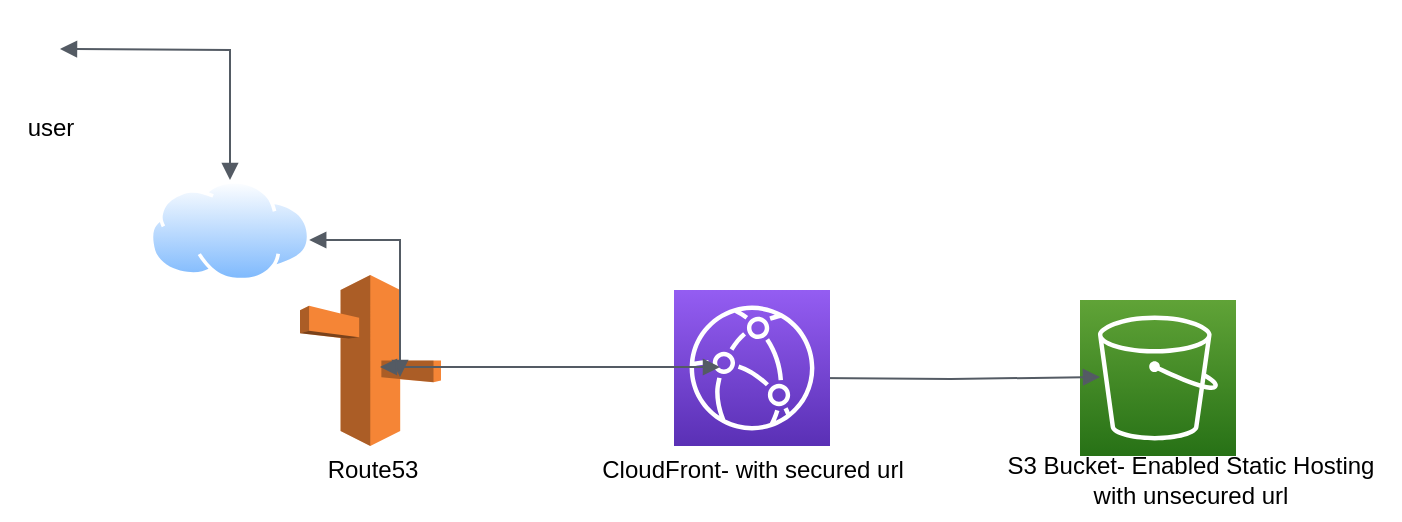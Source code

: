<mxfile version="21.6.9" type="github">
  <diagram name="Page-1" id="ggFPVMbfNp3eFGUEYm6P">
    <mxGraphModel dx="880" dy="446" grid="1" gridSize="10" guides="1" tooltips="1" connect="1" arrows="1" fold="1" page="1" pageScale="1" pageWidth="850" pageHeight="1100" math="0" shadow="0">
      <root>
        <mxCell id="0" />
        <mxCell id="1" parent="0" />
        <mxCell id="oBUEAxmH5nwpYUDOAiNG-1" value="" style="sketch=0;points=[[0,0,0],[0.25,0,0],[0.5,0,0],[0.75,0,0],[1,0,0],[0,1,0],[0.25,1,0],[0.5,1,0],[0.75,1,0],[1,1,0],[0,0.25,0],[0,0.5,0],[0,0.75,0],[1,0.25,0],[1,0.5,0],[1,0.75,0]];outlineConnect=0;fontColor=#232F3E;gradientColor=#60A337;gradientDirection=north;fillColor=#277116;strokeColor=#ffffff;dashed=0;verticalLabelPosition=bottom;verticalAlign=top;align=center;html=1;fontSize=12;fontStyle=0;aspect=fixed;shape=mxgraph.aws4.resourceIcon;resIcon=mxgraph.aws4.s3;" vertex="1" parent="1">
          <mxGeometry x="550" y="320" width="78" height="78" as="geometry" />
        </mxCell>
        <mxCell id="oBUEAxmH5nwpYUDOAiNG-2" value="" style="edgeStyle=orthogonalEdgeStyle;html=1;endArrow=block;elbow=vertical;startArrow=block;startFill=1;endFill=1;strokeColor=#545B64;rounded=0;" edge="1" parent="1">
          <mxGeometry width="100" relative="1" as="geometry">
            <mxPoint x="410" y="359" as="sourcePoint" />
            <mxPoint x="560" y="358.5" as="targetPoint" />
          </mxGeometry>
        </mxCell>
        <mxCell id="oBUEAxmH5nwpYUDOAiNG-4" value="CloudFront- with secured url" style="text;html=1;align=center;verticalAlign=middle;resizable=0;points=[];autosize=1;strokeColor=none;fillColor=none;" vertex="1" parent="1">
          <mxGeometry x="301" y="390" width="170" height="30" as="geometry" />
        </mxCell>
        <mxCell id="oBUEAxmH5nwpYUDOAiNG-5" value="S3 Bucket- Enabled Static Hosting&lt;br&gt;with unsecured url" style="text;html=1;align=center;verticalAlign=middle;resizable=0;points=[];autosize=1;strokeColor=none;fillColor=none;" vertex="1" parent="1">
          <mxGeometry x="500" y="390" width="210" height="40" as="geometry" />
        </mxCell>
        <mxCell id="oBUEAxmH5nwpYUDOAiNG-7" value="" style="outlineConnect=0;dashed=0;verticalLabelPosition=bottom;verticalAlign=top;align=center;html=1;shape=mxgraph.aws3.route_53;fillColor=#F58536;gradientColor=none;" vertex="1" parent="1">
          <mxGeometry x="160" y="307.5" width="70.5" height="85.5" as="geometry" />
        </mxCell>
        <mxCell id="oBUEAxmH5nwpYUDOAiNG-8" value="Route53" style="text;html=1;align=center;verticalAlign=middle;resizable=0;points=[];autosize=1;strokeColor=none;fillColor=none;" vertex="1" parent="1">
          <mxGeometry x="160.5" y="390" width="70" height="30" as="geometry" />
        </mxCell>
        <mxCell id="oBUEAxmH5nwpYUDOAiNG-9" value="user" style="shape=image;html=1;verticalAlign=top;verticalLabelPosition=bottom;labelBackgroundColor=#ffffff;imageAspect=0;aspect=fixed;image=https://cdn4.iconfinder.com/data/icons/game-of-thrones-4/64/game_of_thrones_game_thrones_series_character_avatar_jon_snow-128.png" vertex="1" parent="1">
          <mxGeometry x="10" y="170" width="50" height="50" as="geometry" />
        </mxCell>
        <mxCell id="oBUEAxmH5nwpYUDOAiNG-10" value="" style="image;aspect=fixed;perimeter=ellipsePerimeter;html=1;align=center;shadow=0;dashed=0;spacingTop=3;image=img/lib/active_directory/internet_cloud.svg;" vertex="1" parent="1">
          <mxGeometry x="84.72" y="260" width="80.56" height="50.75" as="geometry" />
        </mxCell>
        <mxCell id="oBUEAxmH5nwpYUDOAiNG-11" value="" style="edgeStyle=orthogonalEdgeStyle;html=1;endArrow=block;elbow=vertical;startArrow=block;startFill=1;endFill=1;strokeColor=#545B64;rounded=0;" edge="1" parent="1" source="oBUEAxmH5nwpYUDOAiNG-10">
          <mxGeometry width="100" relative="1" as="geometry">
            <mxPoint x="110" y="358.5" as="sourcePoint" />
            <mxPoint x="210" y="358.5" as="targetPoint" />
            <Array as="points">
              <mxPoint x="210" y="290" />
            </Array>
          </mxGeometry>
        </mxCell>
        <mxCell id="oBUEAxmH5nwpYUDOAiNG-12" value="" style="sketch=0;points=[[0,0,0],[0.25,0,0],[0.5,0,0],[0.75,0,0],[1,0,0],[0,1,0],[0.25,1,0],[0.5,1,0],[0.75,1,0],[1,1,0],[0,0.25,0],[0,0.5,0],[0,0.75,0],[1,0.25,0],[1,0.5,0],[1,0.75,0]];outlineConnect=0;fontColor=#232F3E;gradientColor=#945DF2;gradientDirection=north;fillColor=#5A30B5;strokeColor=#ffffff;dashed=0;verticalLabelPosition=bottom;verticalAlign=top;align=center;html=1;fontSize=12;fontStyle=0;aspect=fixed;shape=mxgraph.aws4.resourceIcon;resIcon=mxgraph.aws4.cloudfront;" vertex="1" parent="1">
          <mxGeometry x="347" y="315" width="78" height="78" as="geometry" />
        </mxCell>
        <mxCell id="oBUEAxmH5nwpYUDOAiNG-13" value="" style="edgeStyle=orthogonalEdgeStyle;html=1;endArrow=block;elbow=vertical;startArrow=block;startFill=1;endFill=1;strokeColor=#545B64;rounded=0;" edge="1" parent="1">
          <mxGeometry width="100" relative="1" as="geometry">
            <mxPoint x="200" y="353.5" as="sourcePoint" />
            <mxPoint x="370" y="353.5" as="targetPoint" />
          </mxGeometry>
        </mxCell>
        <mxCell id="oBUEAxmH5nwpYUDOAiNG-16" value="" style="edgeStyle=orthogonalEdgeStyle;html=1;endArrow=block;elbow=vertical;startArrow=block;startFill=1;endFill=1;strokeColor=#545B64;rounded=0;" edge="1" parent="1" target="oBUEAxmH5nwpYUDOAiNG-10">
          <mxGeometry width="100" relative="1" as="geometry">
            <mxPoint x="40" y="194.5" as="sourcePoint" />
            <mxPoint x="140" y="194.5" as="targetPoint" />
          </mxGeometry>
        </mxCell>
      </root>
    </mxGraphModel>
  </diagram>
</mxfile>
